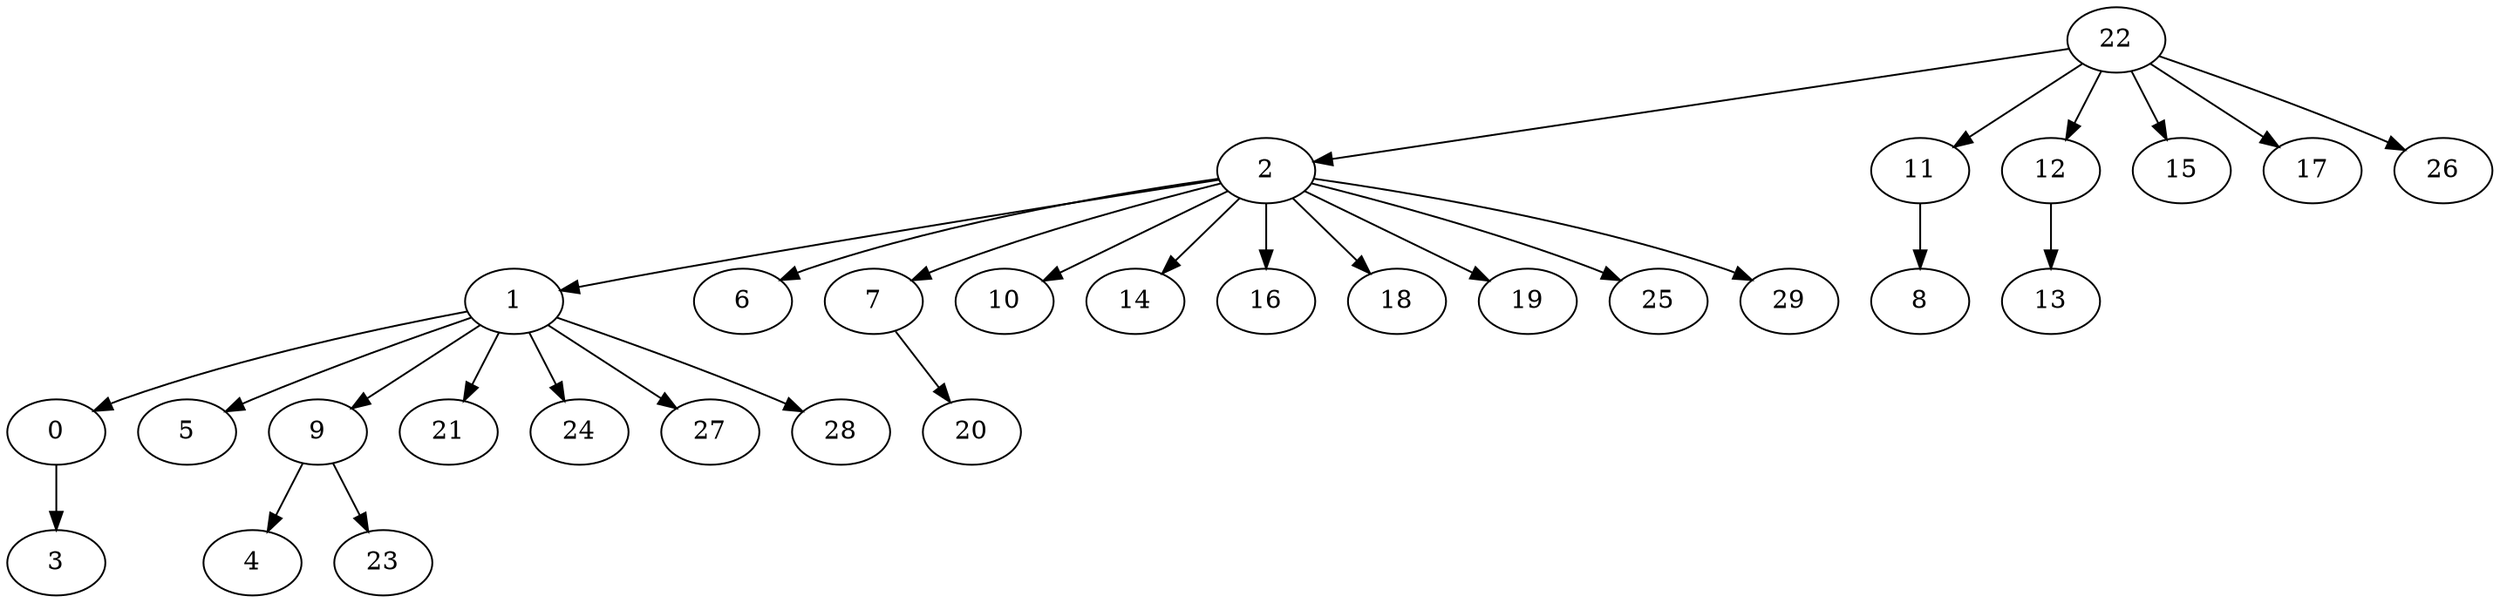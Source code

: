 digraph my_graph {
22 [label=22]
2 [label=2]
11 [label=11]
12 [label=12]
15 [label=15]
17 [label=17]
26 [label=26]
1 [label=1]
6 [label=6]
7 [label=7]
10 [label=10]
14 [label=14]
16 [label=16]
18 [label=18]
19 [label=19]
25 [label=25]
29 [label=29]
8 [label=8]
13 [label=13]
0 [label=0]
5 [label=5]
9 [label=9]
21 [label=21]
24 [label=24]
27 [label=27]
28 [label=28]
20 [label=20]
3 [label=3]
4 [label=4]
23 [label=23]
22->2
22->11
22->12
22->15
22->17
22->26
2->1
2->6
2->7
2->10
2->14
2->16
2->18
2->19
2->25
2->29
11->8
12->13
1->0
1->5
1->9
1->21
1->24
1->27
1->28
7->20
0->3
9->4
9->23
}